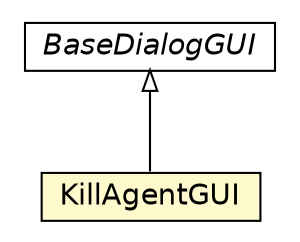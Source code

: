 #!/usr/local/bin/dot
#
# Class diagram 
# Generated by UMLGraph version 5.1 (http://www.umlgraph.org/)
#

digraph G {
	edge [fontname="Helvetica",fontsize=10,labelfontname="Helvetica",labelfontsize=10];
	node [fontname="Helvetica",fontsize=10,shape=plaintext];
	nodesep=0.25;
	ranksep=0.5;
	// jason.infra.centralised.KillAgentGUI
	c37378 [label=<<table title="jason.infra.centralised.KillAgentGUI" border="0" cellborder="1" cellspacing="0" cellpadding="2" port="p" bgcolor="lemonChiffon" href="./KillAgentGUI.html">
		<tr><td><table border="0" cellspacing="0" cellpadding="1">
<tr><td align="center" balign="center"> KillAgentGUI </td></tr>
		</table></td></tr>
		</table>>, fontname="Helvetica", fontcolor="black", fontsize=14.0];
	// jason.infra.centralised.BaseDialogGUI
	c37386 [label=<<table title="jason.infra.centralised.BaseDialogGUI" border="0" cellborder="1" cellspacing="0" cellpadding="2" port="p" href="./BaseDialogGUI.html">
		<tr><td><table border="0" cellspacing="0" cellpadding="1">
<tr><td align="center" balign="center"><font face="Helvetica-Oblique"> BaseDialogGUI </font></td></tr>
		</table></td></tr>
		</table>>, fontname="Helvetica", fontcolor="black", fontsize=14.0];
	//jason.infra.centralised.KillAgentGUI extends jason.infra.centralised.BaseDialogGUI
	c37386:p -> c37378:p [dir=back,arrowtail=empty];
}

